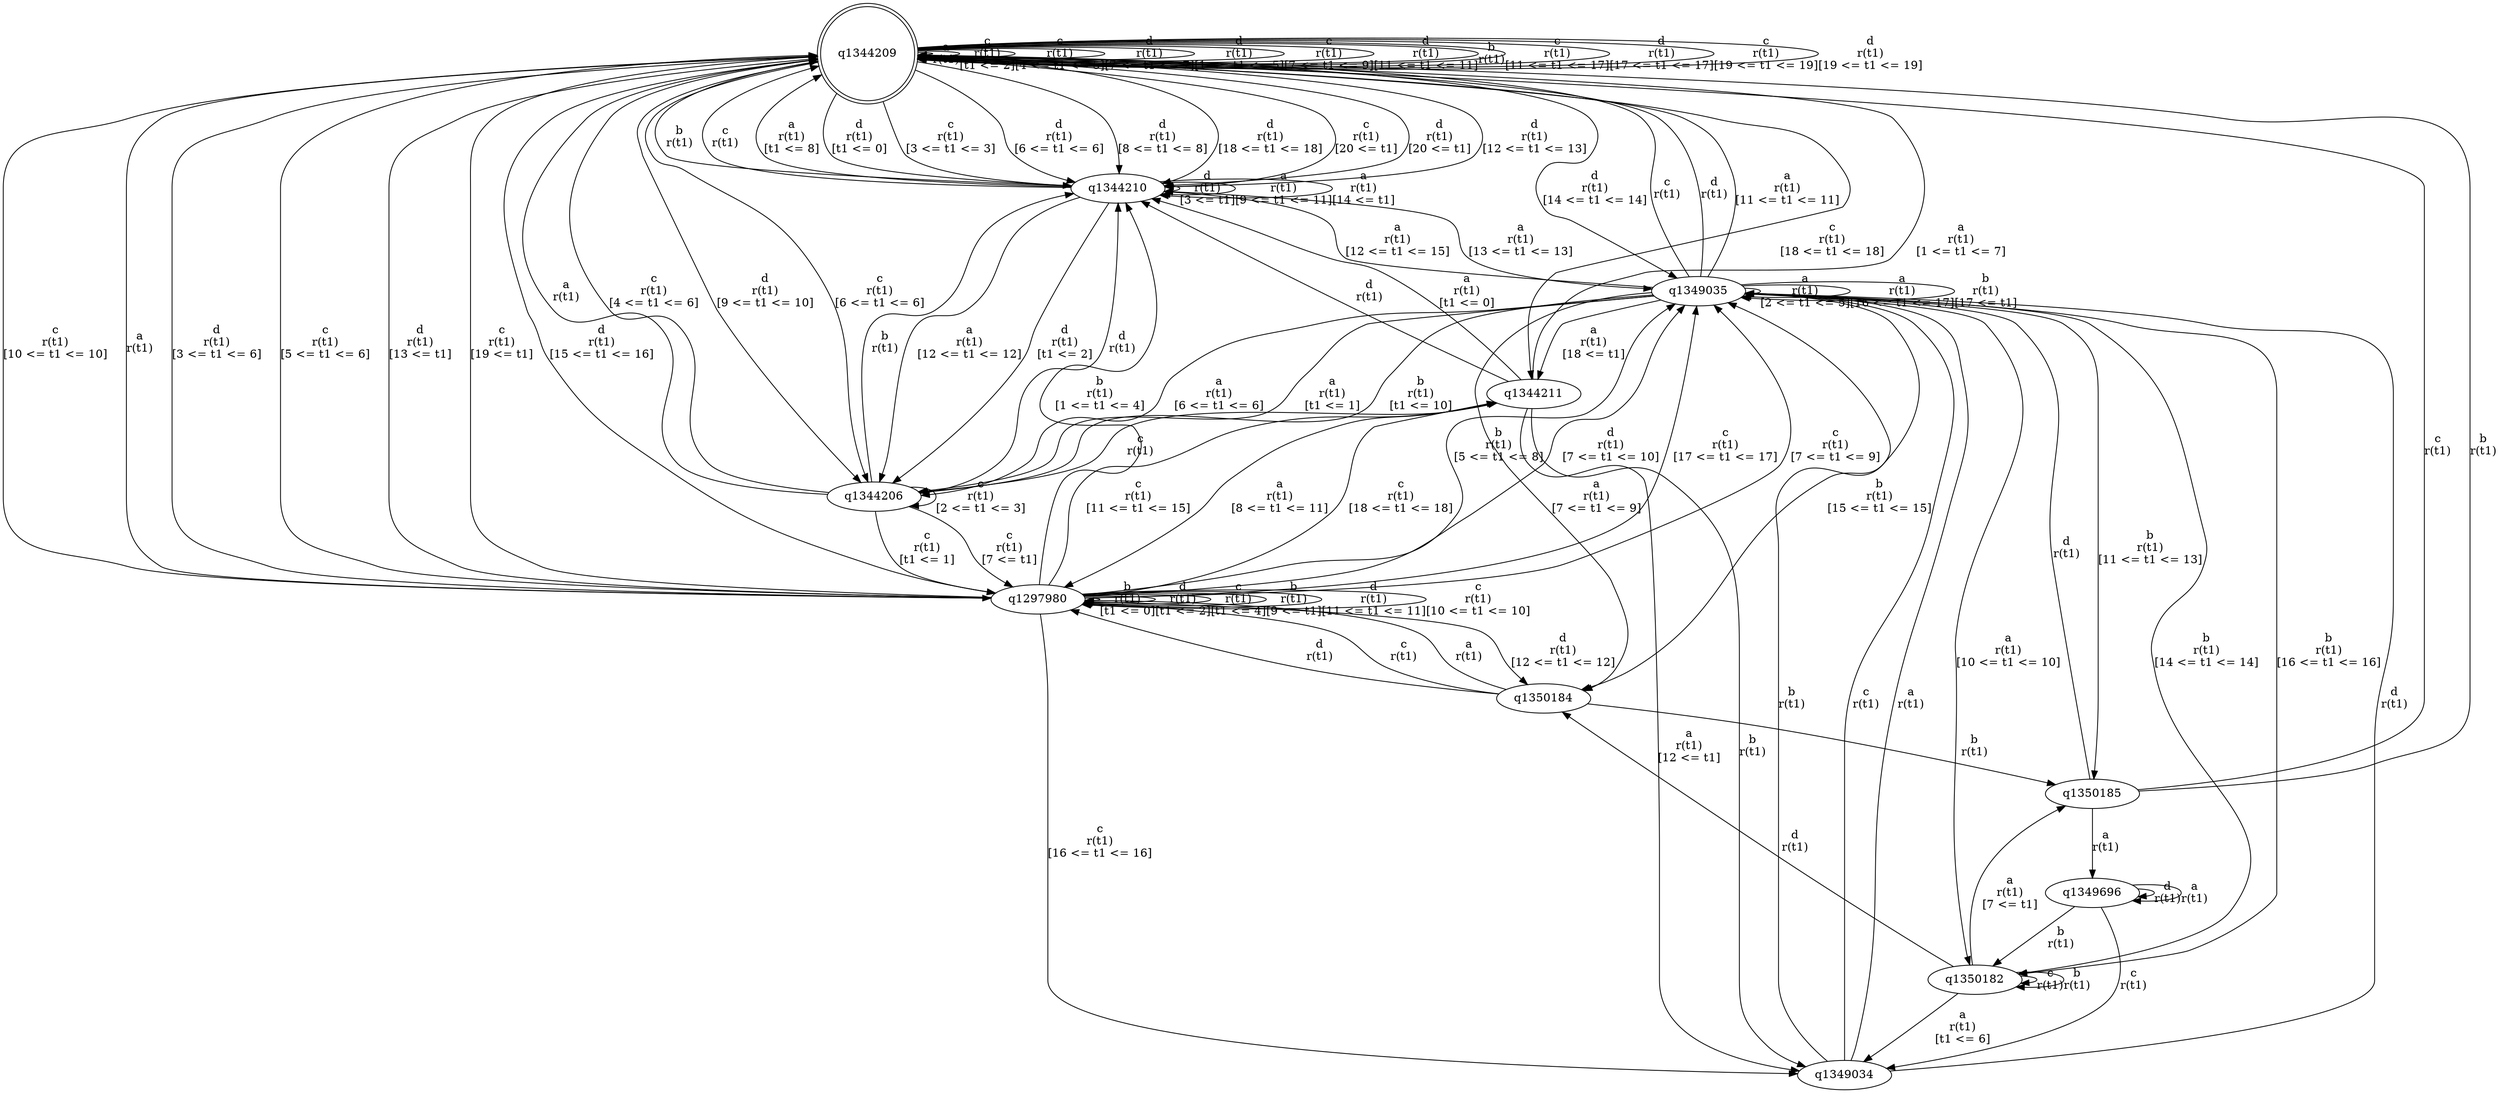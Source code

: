 digraph "tests_1/test88/solution101/solution_verwer" {
	q1344209[label=q1344209 shape=doublecircle]
	q1344210[label=q1344210]
	q1344206[label=q1344206]
	q1297980[label=q1297980]
	q1349035[label=q1349035]
	q1350185[label=q1350185]
	q1349696[label=q1349696]
	q1349034[label=q1349034]
	q1350182[label=q1350182]
	q1350184[label=q1350184]
	q1344211[label=q1344211]
	q1344209 -> q1344209[label="a\nr(t1)\n"]
	q1344209 -> q1344210[label="d\nr(t1)\n[t1 <= 0]"]
	q1344210 -> q1344209[label="b\nr(t1)\n"]
	q1344210 -> q1344209[label="c\nr(t1)\n"]
	q1344210 -> q1344210[label="d\nr(t1)\n[3 <= t1]"]
	q1344210 -> q1344209[label="a\nr(t1)\n[t1 <= 8]"]
	q1344210 -> q1344210[label="a\nr(t1)\n[9 <= t1 <= 11]"]
	q1344210 -> q1344206[label="a\nr(t1)\n[12 <= t1 <= 12]"]
	q1344206 -> q1344210[label="d\nr(t1)\n"]
	q1344206 -> q1344209[label="a\nr(t1)\n"]
	q1344206 -> q1344210[label="b\nr(t1)\n"]
	q1344206 -> q1297980[label="c\nr(t1)\n[t1 <= 1]"]
	q1297980 -> q1344209[label="a\nr(t1)\n"]
	q1297980 -> q1297980[label="b\nr(t1)\n[t1 <= 0]"]
	q1297980 -> q1297980[label="d\nr(t1)\n[t1 <= 2]"]
	q1297980 -> q1297980[label="c\nr(t1)\n[t1 <= 4]"]
	q1297980 -> q1344210[label="b\nr(t1)\n[1 <= t1 <= 4]"]
	q1297980 -> q1344209[label="d\nr(t1)\n[3 <= t1 <= 6]"]
	q1297980 -> q1344209[label="c\nr(t1)\n[5 <= t1 <= 6]"]
	q1297980 -> q1349035[label="b\nr(t1)\n[5 <= t1 <= 8]"]
	q1349035 -> q1344209[label="c\nr(t1)\n"]
	q1349035 -> q1344209[label="d\nr(t1)\n"]
	q1349035 -> q1344206[label="a\nr(t1)\n[t1 <= 1]"]
	q1349035 -> q1349035[label="a\nr(t1)\n[2 <= t1 <= 5]"]
	q1349035 -> q1344206[label="b\nr(t1)\n[t1 <= 10]"]
	q1349035 -> q1344209[label="a\nr(t1)\n[11 <= t1 <= 11]"]
	q1349035 -> q1350185[label="b\nr(t1)\n[11 <= t1 <= 13]"]
	q1350185 -> q1344209[label="c\nr(t1)\n"]
	q1350185 -> q1349035[label="d\nr(t1)\n"]
	q1350185 -> q1344209[label="b\nr(t1)\n"]
	q1350185 -> q1349696[label="a\nr(t1)\n"]
	q1349696 -> q1349696[label="d\nr(t1)\n"]
	q1349696 -> q1349034[label="c\nr(t1)\n"]
	q1349034 -> q1349035[label="d\nr(t1)\n"]
	q1349034 -> q1349035[label="b\nr(t1)\n"]
	q1349034 -> q1349035[label="c\nr(t1)\n"]
	q1349034 -> q1349035[label="a\nr(t1)\n"]
	q1349696 -> q1349696[label="a\nr(t1)\n"]
	q1349696 -> q1350182[label="b\nr(t1)\n"]
	q1350182 -> q1350184[label="d\nr(t1)\n"]
	q1350184 -> q1297980[label="d\nr(t1)\n"]
	q1350184 -> q1297980[label="c\nr(t1)\n"]
	q1350184 -> q1297980[label="a\nr(t1)\n"]
	q1350184 -> q1350185[label="b\nr(t1)\n"]
	q1350182 -> q1350182[label="c\nr(t1)\n"]
	q1350182 -> q1349034[label="a\nr(t1)\n[t1 <= 6]"]
	q1350182 -> q1350185[label="a\nr(t1)\n[7 <= t1]"]
	q1350182 -> q1350182[label="b\nr(t1)\n"]
	q1349035 -> q1344210[label="a\nr(t1)\n[12 <= t1 <= 15]"]
	q1349035 -> q1349035[label="a\nr(t1)\n[16 <= t1 <= 17]"]
	q1349035 -> q1344211[label="a\nr(t1)\n[18 <= t1]"]
	q1344211 -> q1349034[label="b\nr(t1)\n"]
	q1344211 -> q1344210[label="d\nr(t1)\n"]
	q1344211 -> q1344206[label="c\nr(t1)\n"]
	q1344211 -> q1344210[label="a\nr(t1)\n[t1 <= 0]"]
	q1344211 -> q1344209[label="a\nr(t1)\n[1 <= t1 <= 7]"]
	q1344211 -> q1297980[label="a\nr(t1)\n[8 <= t1 <= 11]"]
	q1344211 -> q1349034[label="a\nr(t1)\n[12 <= t1]"]
	q1349035 -> q1344206[label="a\nr(t1)\n[6 <= t1 <= 6]"]
	q1349035 -> q1350184[label="a\nr(t1)\n[7 <= t1 <= 9]"]
	q1349035 -> q1350182[label="a\nr(t1)\n[10 <= t1 <= 10]"]
	q1349035 -> q1349035[label="b\nr(t1)\n[17 <= t1]"]
	q1349035 -> q1350182[label="b\nr(t1)\n[14 <= t1 <= 14]"]
	q1349035 -> q1350184[label="b\nr(t1)\n[15 <= t1 <= 15]"]
	q1349035 -> q1350182[label="b\nr(t1)\n[16 <= t1 <= 16]"]
	q1297980 -> q1297980[label="b\nr(t1)\n[9 <= t1]"]
	q1297980 -> q1349035[label="d\nr(t1)\n[7 <= t1 <= 10]"]
	q1297980 -> q1297980[label="d\nr(t1)\n[11 <= t1 <= 11]"]
	q1297980 -> q1350184[label="d\nr(t1)\n[12 <= t1 <= 12]"]
	q1297980 -> q1344209[label="d\nr(t1)\n[13 <= t1]"]
	q1297980 -> q1349035[label="c\nr(t1)\n[17 <= t1 <= 17]"]
	q1297980 -> q1344211[label="c\nr(t1)\n[18 <= t1 <= 18]"]
	q1297980 -> q1344209[label="c\nr(t1)\n[19 <= t1]"]
	q1297980 -> q1349035[label="c\nr(t1)\n[7 <= t1 <= 9]"]
	q1297980 -> q1297980[label="c\nr(t1)\n[10 <= t1 <= 10]"]
	q1297980 -> q1344211[label="c\nr(t1)\n[11 <= t1 <= 15]"]
	q1297980 -> q1349034[label="c\nr(t1)\n[16 <= t1 <= 16]"]
	q1344206 -> q1344206[label="c\nr(t1)\n[2 <= t1 <= 3]"]
	q1344206 -> q1344209[label="c\nr(t1)\n[4 <= t1 <= 6]"]
	q1344206 -> q1297980[label="c\nr(t1)\n[7 <= t1]"]
	q1344210 -> q1349035[label="a\nr(t1)\n[13 <= t1 <= 13]"]
	q1344210 -> q1344210[label="a\nr(t1)\n[14 <= t1]"]
	q1344210 -> q1344206[label="d\nr(t1)\n[t1 <= 2]"]
	q1344209 -> q1344209[label="c\nr(t1)\n[t1 <= 2]"]
	q1344209 -> q1344210[label="c\nr(t1)\n[3 <= t1 <= 3]"]
	q1344209 -> q1344209[label="c\nr(t1)\n[4 <= t1 <= 5]"]
	q1344209 -> q1344206[label="c\nr(t1)\n[6 <= t1 <= 6]"]
	q1344209 -> q1344209[label="d\nr(t1)\n[7 <= t1 <= 7]"]
	q1344209 -> q1344210[label="d\nr(t1)\n[6 <= t1 <= 6]"]
	q1344209 -> q1344209[label="d\nr(t1)\n[1 <= t1 <= 5]"]
	q1344209 -> q1344210[label="d\nr(t1)\n[8 <= t1 <= 8]"]
	q1344209 -> q1344209[label="c\nr(t1)\n[7 <= t1 <= 9]"]
	q1344209 -> q1344209[label="d\nr(t1)\n[11 <= t1 <= 11]"]
	q1344209 -> q1297980[label="c\nr(t1)\n[10 <= t1 <= 10]"]
	q1344209 -> q1344209[label="b\nr(t1)\n"]
	q1344209 -> q1349035[label="d\nr(t1)\n[14 <= t1 <= 14]"]
	q1344209 -> q1344209[label="c\nr(t1)\n[11 <= t1 <= 17]"]
	q1344209 -> q1344209[label="d\nr(t1)\n[17 <= t1 <= 17]"]
	q1344209 -> q1344211[label="c\nr(t1)\n[18 <= t1 <= 18]"]
	q1344209 -> q1344210[label="d\nr(t1)\n[18 <= t1 <= 18]"]
	q1344209 -> q1344209[label="c\nr(t1)\n[19 <= t1 <= 19]"]
	q1344209 -> q1344210[label="c\nr(t1)\n[20 <= t1]"]
	q1344209 -> q1344209[label="d\nr(t1)\n[19 <= t1 <= 19]"]
	q1344209 -> q1344210[label="d\nr(t1)\n[20 <= t1]"]
	q1344209 -> q1344210[label="d\nr(t1)\n[12 <= t1 <= 13]"]
	q1344209 -> q1344206[label="d\nr(t1)\n[9 <= t1 <= 10]"]
	q1344209 -> q1297980[label="d\nr(t1)\n[15 <= t1 <= 16]"]
}
